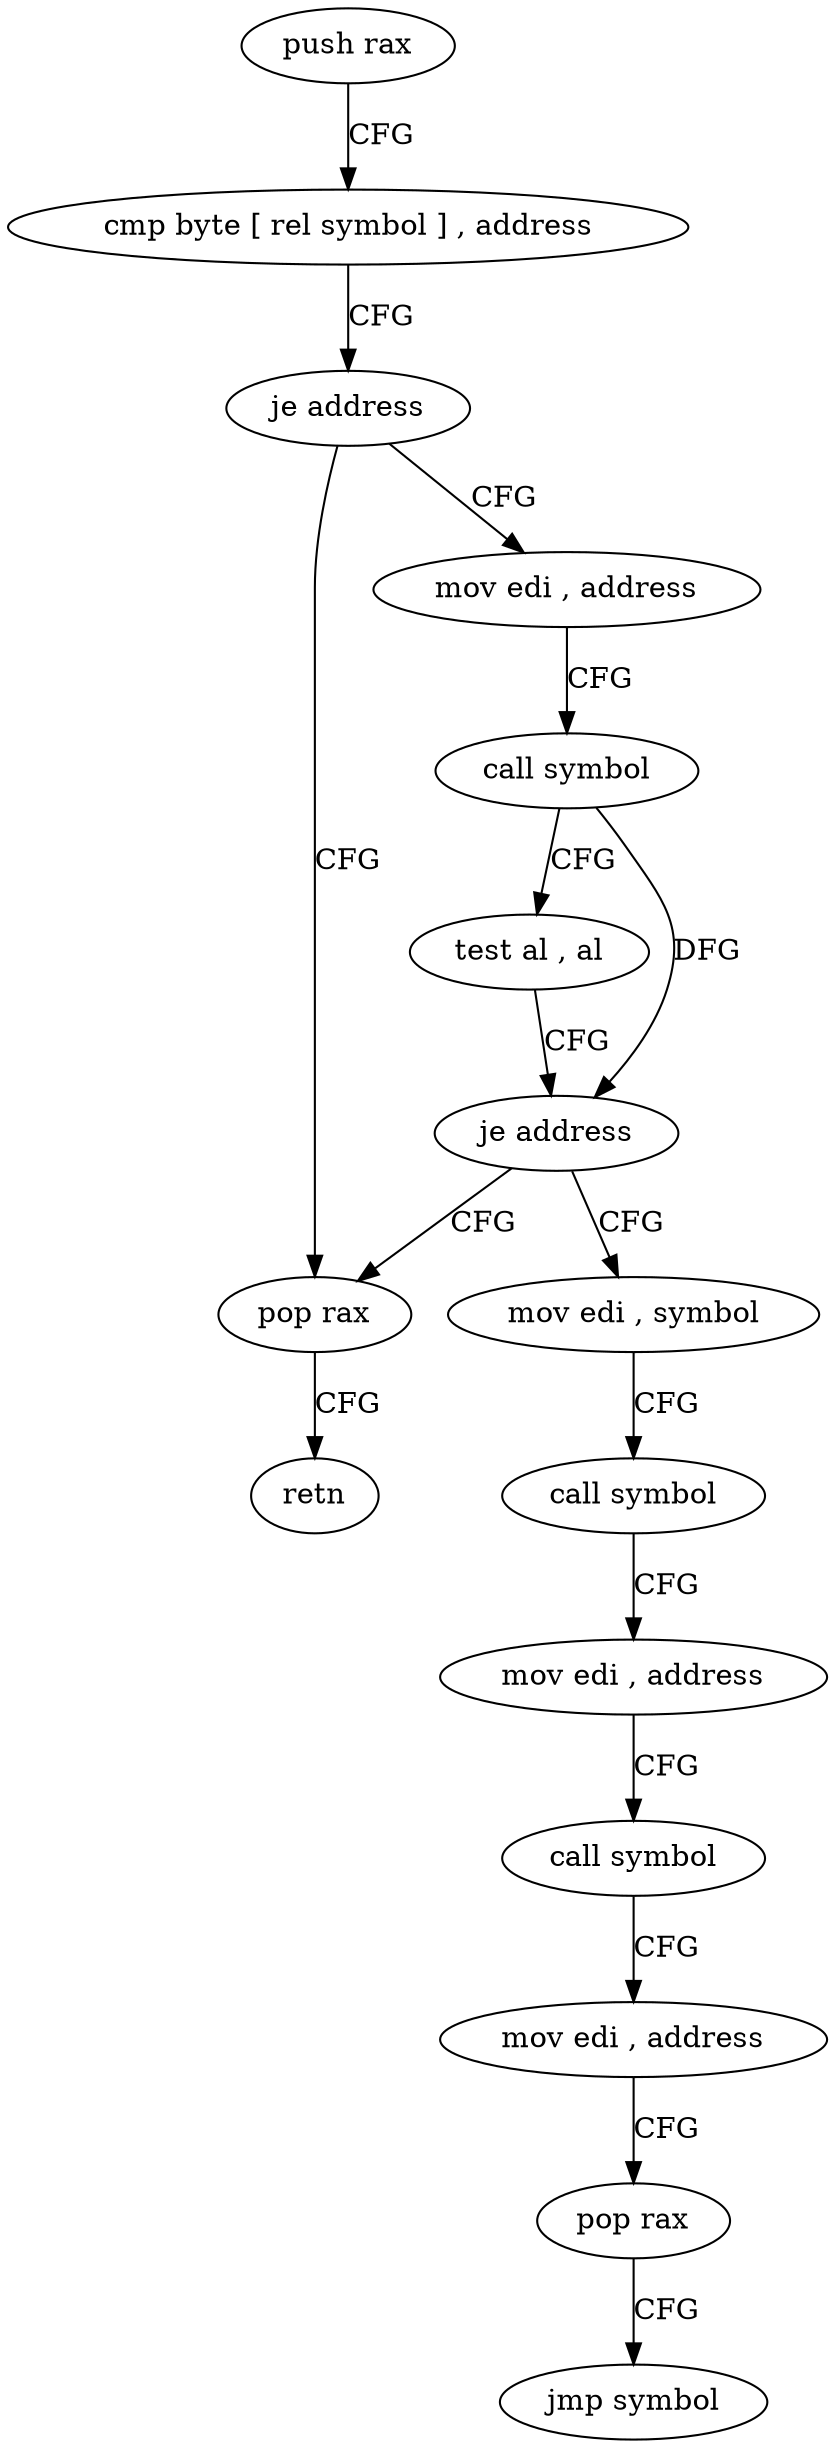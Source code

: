 digraph "func" {
"4227984" [label = "push rax" ]
"4227985" [label = "cmp byte [ rel symbol ] , address" ]
"4227992" [label = "je address" ]
"4228039" [label = "pop rax" ]
"4227994" [label = "mov edi , address" ]
"4228040" [label = "retn" ]
"4227999" [label = "call symbol" ]
"4228004" [label = "test al , al" ]
"4228006" [label = "je address" ]
"4228008" [label = "mov edi , symbol" ]
"4228013" [label = "call symbol" ]
"4228018" [label = "mov edi , address" ]
"4228023" [label = "call symbol" ]
"4228028" [label = "mov edi , address" ]
"4228033" [label = "pop rax" ]
"4228034" [label = "jmp symbol" ]
"4227984" -> "4227985" [ label = "CFG" ]
"4227985" -> "4227992" [ label = "CFG" ]
"4227992" -> "4228039" [ label = "CFG" ]
"4227992" -> "4227994" [ label = "CFG" ]
"4228039" -> "4228040" [ label = "CFG" ]
"4227994" -> "4227999" [ label = "CFG" ]
"4227999" -> "4228004" [ label = "CFG" ]
"4227999" -> "4228006" [ label = "DFG" ]
"4228004" -> "4228006" [ label = "CFG" ]
"4228006" -> "4228039" [ label = "CFG" ]
"4228006" -> "4228008" [ label = "CFG" ]
"4228008" -> "4228013" [ label = "CFG" ]
"4228013" -> "4228018" [ label = "CFG" ]
"4228018" -> "4228023" [ label = "CFG" ]
"4228023" -> "4228028" [ label = "CFG" ]
"4228028" -> "4228033" [ label = "CFG" ]
"4228033" -> "4228034" [ label = "CFG" ]
}
